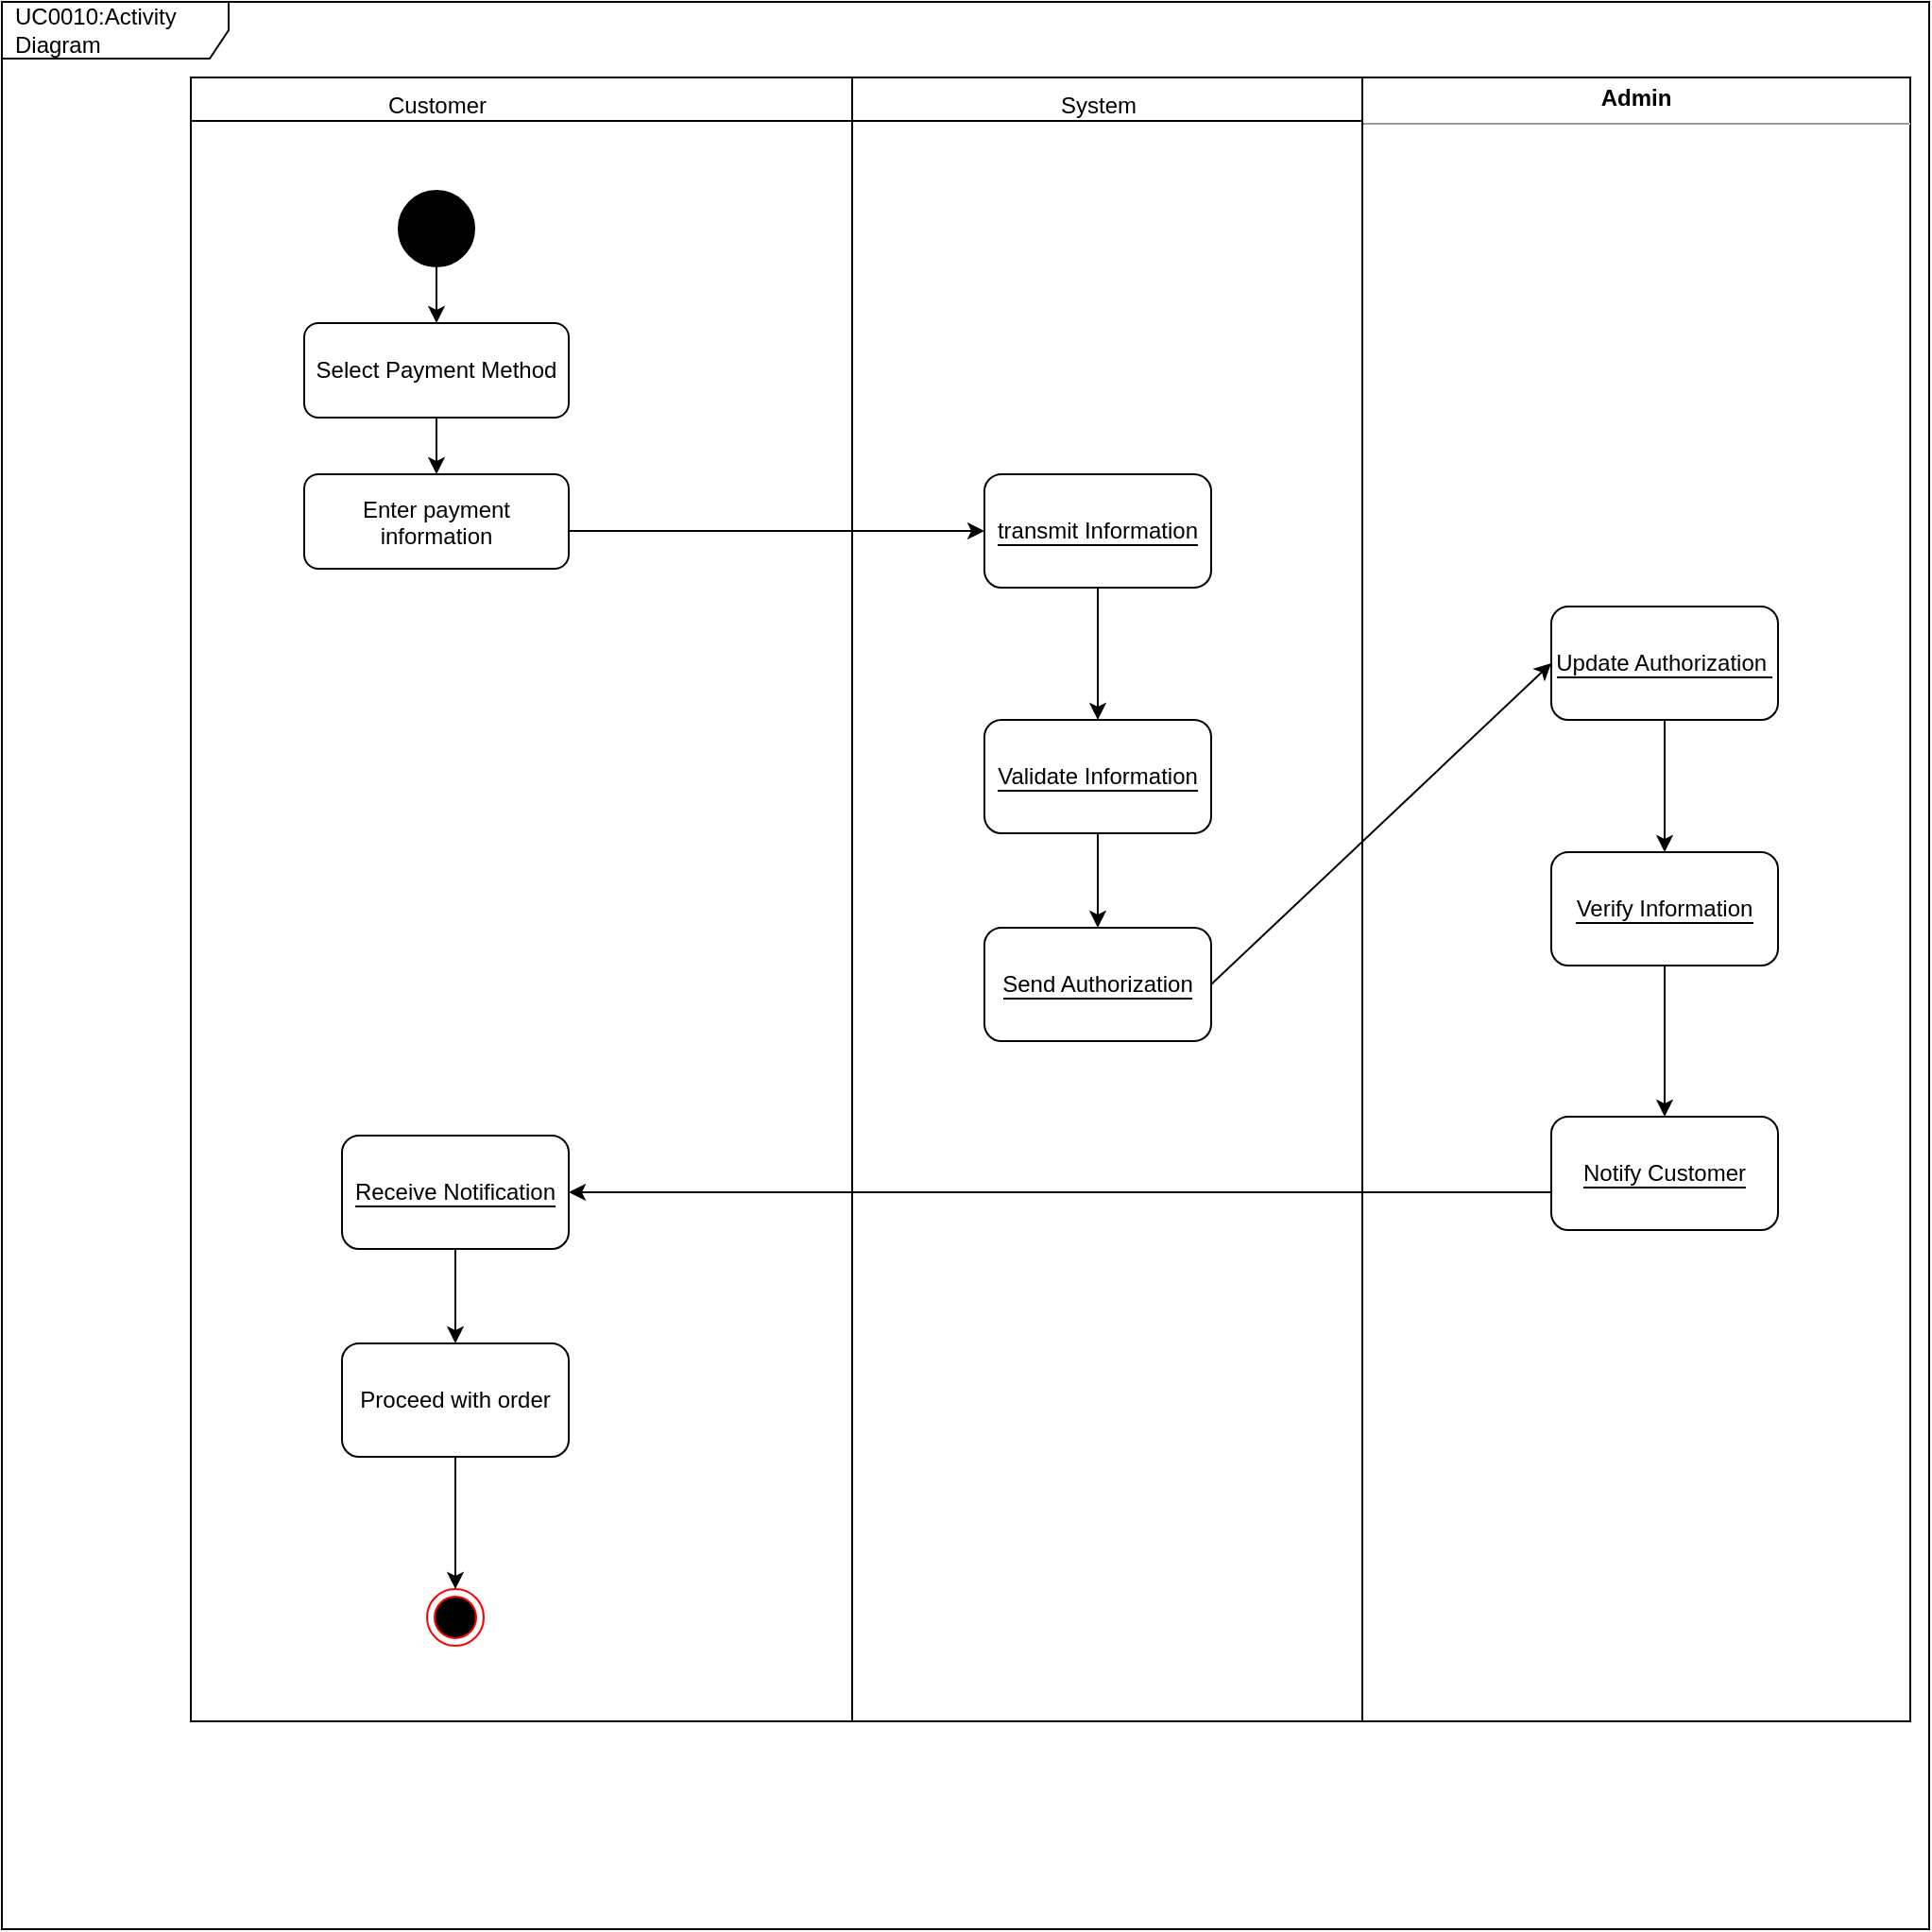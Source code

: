<mxfile>
    <diagram id="Gr6o_XtI1iaD-M53MWK7" name="Page-1">
        <mxGraphModel dx="973" dy="1199" grid="1" gridSize="10" guides="1" tooltips="1" connect="1" arrows="1" fold="1" page="1" pageScale="1" pageWidth="850" pageHeight="1100" math="0" shadow="0">
            <root>
                <mxCell id="0"/>
                <mxCell id="1" parent="0"/>
                <mxCell id="2" value="&amp;nbsp;" style="swimlane;whiteSpace=wrap;html=1;" vertex="1" parent="1">
                    <mxGeometry x="100" y="50" width="700" height="870" as="geometry"/>
                </mxCell>
                <mxCell id="3" value="Customer" style="text;html=1;align=center;verticalAlign=middle;resizable=0;points=[];autosize=1;strokeColor=none;fillColor=none;" vertex="1" parent="2">
                    <mxGeometry x="90" width="80" height="30" as="geometry"/>
                </mxCell>
                <mxCell id="4" value="System" style="text;html=1;align=center;verticalAlign=middle;resizable=0;points=[];autosize=1;strokeColor=none;fillColor=none;" vertex="1" parent="2">
                    <mxGeometry x="450" width="60" height="30" as="geometry"/>
                </mxCell>
                <mxCell id="5" value="" style="shape=ellipse;html=1;fillColor=strokeColor;fontSize=18;fontColor=#ffffff;" vertex="1" parent="2">
                    <mxGeometry x="110" y="60" width="40" height="40" as="geometry"/>
                </mxCell>
                <mxCell id="6" value="Select Payment Method" style="rounded=1;whiteSpace=wrap;html=1;" vertex="1" parent="2">
                    <mxGeometry x="60" y="130" width="140" height="50" as="geometry"/>
                </mxCell>
                <mxCell id="7" value="&lt;p style=&quot;margin: 0px; font-variant-numeric: normal; font-variant-east-asian: normal; font-stretch: normal; line-height: normal;&quot; class=&quot;p1&quot;&gt;&lt;font style=&quot;background-color: rgb(255, 255, 255);&quot;&gt;Enter payment information&lt;/font&gt;&lt;/p&gt;" style="rounded=1;whiteSpace=wrap;html=1;align=center;" vertex="1" parent="2">
                    <mxGeometry x="60" y="210" width="140" height="50" as="geometry"/>
                </mxCell>
                <mxCell id="8" value="" style="endArrow=classic;html=1;exitX=0.5;exitY=1;exitDx=0;exitDy=0;entryX=0.5;entryY=0;entryDx=0;entryDy=0;" edge="1" parent="2" source="5" target="6">
                    <mxGeometry width="50" height="50" relative="1" as="geometry">
                        <mxPoint x="320" y="280" as="sourcePoint"/>
                        <mxPoint x="370" y="230" as="targetPoint"/>
                    </mxGeometry>
                </mxCell>
                <mxCell id="9" value="" style="endArrow=classic;html=1;fontColor=#FFFFFF;exitX=0.5;exitY=1;exitDx=0;exitDy=0;entryX=0.5;entryY=0;entryDx=0;entryDy=0;" edge="1" parent="2" source="6" target="7">
                    <mxGeometry width="50" height="50" relative="1" as="geometry">
                        <mxPoint x="320" y="290" as="sourcePoint"/>
                        <mxPoint x="370" y="240" as="targetPoint"/>
                        <Array as="points"/>
                    </mxGeometry>
                </mxCell>
                <mxCell id="10" value="&lt;font color=&quot;#000000&quot;&gt;&lt;span style=&quot;background-color: rgb(255, 255, 255);&quot;&gt;transmit Information&lt;/span&gt;&lt;/font&gt;" style="rounded=1;whiteSpace=wrap;html=1;labelBackgroundColor=#000000;fontColor=#FFFFFF;" vertex="1" parent="2">
                    <mxGeometry x="420" y="210" width="120" height="60" as="geometry"/>
                </mxCell>
                <mxCell id="11" value="" style="endArrow=classic;html=1;fontColor=#FFFFFF;exitX=0.5;exitY=1;exitDx=0;exitDy=0;entryX=0.5;entryY=0;entryDx=0;entryDy=0;" edge="1" parent="2" source="10">
                    <mxGeometry width="50" height="50" relative="1" as="geometry">
                        <mxPoint x="480" y="300" as="sourcePoint"/>
                        <mxPoint x="480" y="340" as="targetPoint"/>
                    </mxGeometry>
                </mxCell>
                <mxCell id="12" value="&lt;font style=&quot;background-color: rgb(255, 255, 255);&quot; color=&quot;#000000&quot;&gt;Send Authorization&lt;/font&gt;" style="rounded=1;whiteSpace=wrap;html=1;labelBackgroundColor=#000000;fontColor=#FFFFFF;" vertex="1" parent="2">
                    <mxGeometry x="420" y="450" width="120" height="60" as="geometry"/>
                </mxCell>
                <mxCell id="13" value="" style="endArrow=classic;html=1;fontColor=#FFFFFF;exitX=0.5;exitY=1;exitDx=0;exitDy=0;entryX=0.5;entryY=0;entryDx=0;entryDy=0;" edge="1" parent="2" target="12">
                    <mxGeometry width="50" height="50" relative="1" as="geometry">
                        <mxPoint x="480" y="400" as="sourcePoint"/>
                        <mxPoint x="370" y="350" as="targetPoint"/>
                    </mxGeometry>
                </mxCell>
                <mxCell id="14" value="&lt;div style=&quot;&quot;&gt;&lt;font color=&quot;#000000&quot;&gt;&lt;span style=&quot;background-color: rgb(255, 255, 255);&quot;&gt;Receive Notification&lt;/span&gt;&lt;/font&gt;&lt;/div&gt;" style="rounded=1;whiteSpace=wrap;html=1;labelBackgroundColor=#000000;fontColor=#FFFFFF;gradientColor=none;align=center;" vertex="1" parent="2">
                    <mxGeometry x="80" y="560" width="120" height="60" as="geometry"/>
                </mxCell>
                <mxCell id="18" value="&lt;span style=&quot;background-color: rgb(255, 255, 255);&quot;&gt;&lt;font color=&quot;#000000&quot;&gt;Validate Information&lt;/font&gt;&lt;/span&gt;" style="rounded=1;whiteSpace=wrap;html=1;labelBackgroundColor=#000000;fontColor=#FFFFFF;" vertex="1" parent="2">
                    <mxGeometry x="420" y="340" width="120" height="60" as="geometry"/>
                </mxCell>
                <mxCell id="19" value="" style="endArrow=classic;html=1;entryX=0;entryY=0.5;entryDx=0;entryDy=0;" edge="1" parent="2" target="10">
                    <mxGeometry width="50" height="50" relative="1" as="geometry">
                        <mxPoint x="200" y="240" as="sourcePoint"/>
                        <mxPoint x="400" y="420" as="targetPoint"/>
                    </mxGeometry>
                </mxCell>
                <mxCell id="108" value="" style="ellipse;html=1;shape=endState;fillColor=#000000;strokeColor=#ff0000;labelBackgroundColor=#000000;fontColor=#FFFFFF;" vertex="1" parent="2">
                    <mxGeometry x="125" y="800" width="30" height="30" as="geometry"/>
                </mxCell>
                <mxCell id="114" value="Proceed with order" style="rounded=1;whiteSpace=wrap;html=1;" vertex="1" parent="2">
                    <mxGeometry x="80" y="670" width="120" height="60" as="geometry"/>
                </mxCell>
                <mxCell id="115" value="" style="endArrow=classic;html=1;exitX=0.5;exitY=1;exitDx=0;exitDy=0;entryX=0.5;entryY=0;entryDx=0;entryDy=0;" edge="1" parent="2" source="14" target="114">
                    <mxGeometry width="50" height="50" relative="1" as="geometry">
                        <mxPoint x="470" y="470" as="sourcePoint"/>
                        <mxPoint x="520" y="420" as="targetPoint"/>
                    </mxGeometry>
                </mxCell>
                <mxCell id="116" value="" style="endArrow=classic;html=1;exitX=0.5;exitY=1;exitDx=0;exitDy=0;entryX=0.5;entryY=0;entryDx=0;entryDy=0;" edge="1" parent="2" source="114" target="108">
                    <mxGeometry width="50" height="50" relative="1" as="geometry">
                        <mxPoint x="470" y="470" as="sourcePoint"/>
                        <mxPoint x="520" y="420" as="targetPoint"/>
                    </mxGeometry>
                </mxCell>
                <mxCell id="22" value="" style="endArrow=none;html=1;entryX=0.5;entryY=0;entryDx=0;entryDy=0;exitX=0.5;exitY=1;exitDx=0;exitDy=0;" edge="1" parent="1" source="2" target="2">
                    <mxGeometry width="50" height="50" relative="1" as="geometry">
                        <mxPoint x="330" y="370" as="sourcePoint"/>
                        <mxPoint x="380" y="320" as="targetPoint"/>
                    </mxGeometry>
                </mxCell>
                <mxCell id="23" value="Start" style="text;html=1;align=center;verticalAlign=middle;resizable=0;points=[];autosize=1;strokeColor=none;fillColor=none;fontColor=#FFFFFF;" vertex="1" parent="1">
                    <mxGeometry x="355" y="135" width="50" height="30" as="geometry"/>
                </mxCell>
                <mxCell id="101" value="&lt;p style=&quot;margin:0px;margin-top:4px;text-align:center;&quot;&gt;&lt;b&gt;Admin&lt;/b&gt;&lt;/p&gt;&lt;hr size=&quot;1&quot;&gt;&lt;div style=&quot;height:2px;&quot;&gt;&lt;/div&gt;" style="verticalAlign=top;align=left;overflow=fill;fontSize=12;fontFamily=Helvetica;html=1;" vertex="1" parent="1">
                    <mxGeometry x="720" y="50" width="290" height="870" as="geometry"/>
                </mxCell>
                <mxCell id="103" value="&lt;font color=&quot;#000000&quot;&gt;&lt;span style=&quot;background-color: rgb(255, 255, 255);&quot;&gt;Update Authorization&amp;nbsp;&lt;/span&gt;&lt;/font&gt;" style="rounded=1;whiteSpace=wrap;html=1;labelBackgroundColor=#000000;fontColor=#FFFFFF;" vertex="1" parent="1">
                    <mxGeometry x="820" y="330" width="120" height="60" as="geometry"/>
                </mxCell>
                <mxCell id="104" value="" style="endArrow=classic;html=1;fontColor=#FFFFFF;" edge="1" parent="1" target="110">
                    <mxGeometry width="50" height="50" relative="1" as="geometry">
                        <mxPoint x="880" y="390" as="sourcePoint"/>
                        <mxPoint x="880" y="390" as="targetPoint"/>
                    </mxGeometry>
                </mxCell>
                <mxCell id="105" value="&lt;font style=&quot;background-color: rgb(255, 255, 255);&quot; color=&quot;#000000&quot;&gt;Notify Customer&lt;/font&gt;" style="rounded=1;whiteSpace=wrap;html=1;labelBackgroundColor=#000000;fontColor=#FFFFFF;" vertex="1" parent="1">
                    <mxGeometry x="820" y="600" width="120" height="60" as="geometry"/>
                </mxCell>
                <mxCell id="106" value="" style="endArrow=classic;html=1;fontColor=#FFFFFF;entryX=0.5;entryY=0;entryDx=0;entryDy=0;" edge="1" parent="1" target="105">
                    <mxGeometry width="50" height="50" relative="1" as="geometry">
                        <mxPoint x="880" y="520" as="sourcePoint"/>
                        <mxPoint x="670" y="350" as="targetPoint"/>
                    </mxGeometry>
                </mxCell>
                <mxCell id="110" value="&lt;span style=&quot;background-color: rgb(255, 255, 255);&quot;&gt;&lt;font color=&quot;#000000&quot;&gt;Verify Information&lt;/font&gt;&lt;/span&gt;" style="rounded=1;whiteSpace=wrap;html=1;labelBackgroundColor=#000000;fontColor=#FFFFFF;" vertex="1" parent="1">
                    <mxGeometry x="820" y="460" width="120" height="60" as="geometry"/>
                </mxCell>
                <mxCell id="112" value="" style="endArrow=none;html=1;entryX=0.5;entryY=0;entryDx=0;entryDy=0;exitX=0.5;exitY=1;exitDx=0;exitDy=0;" edge="1" parent="1">
                    <mxGeometry width="50" height="50" relative="1" as="geometry">
                        <mxPoint x="720" y="770" as="sourcePoint"/>
                        <mxPoint x="720" y="50" as="targetPoint"/>
                    </mxGeometry>
                </mxCell>
                <mxCell id="113" value="End&lt;br&gt;" style="text;html=1;align=center;verticalAlign=middle;resizable=0;points=[];autosize=1;strokeColor=none;fillColor=none;fontColor=#FFFFFF;" vertex="1" parent="1">
                    <mxGeometry x="840" y="690" width="40" height="30" as="geometry"/>
                </mxCell>
                <mxCell id="20" value="" style="endArrow=classic;html=1;exitX=1;exitY=0.5;exitDx=0;exitDy=0;entryX=0;entryY=0.5;entryDx=0;entryDy=0;" edge="1" parent="1" source="12" target="103">
                    <mxGeometry width="50" height="50" relative="1" as="geometry">
                        <mxPoint x="450" y="520" as="sourcePoint"/>
                        <mxPoint x="580" y="610" as="targetPoint"/>
                    </mxGeometry>
                </mxCell>
                <mxCell id="21" value="" style="endArrow=classic;html=1;exitX=0;exitY=0.5;exitDx=0;exitDy=0;entryX=1;entryY=0.5;entryDx=0;entryDy=0;" edge="1" parent="1" target="14">
                    <mxGeometry width="50" height="50" relative="1" as="geometry">
                        <mxPoint x="820" y="640" as="sourcePoint"/>
                        <mxPoint x="500" y="470" as="targetPoint"/>
                    </mxGeometry>
                </mxCell>
                <mxCell id="25" value="UC0010:Activity Diagram" style="shape=umlFrame;whiteSpace=wrap;html=1;width=120;height=30;boundedLbl=1;verticalAlign=middle;align=left;spacingLeft=5;" vertex="1" parent="1">
                    <mxGeometry y="10" width="1020" height="1020" as="geometry"/>
                </mxCell>
            </root>
        </mxGraphModel>
    </diagram>
</mxfile>